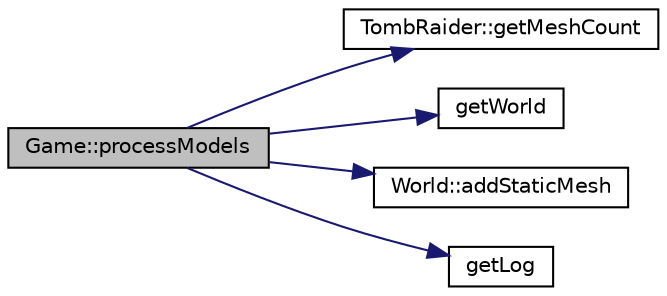 digraph "Game::processModels"
{
 // INTERACTIVE_SVG=YES
  edge [fontname="Helvetica",fontsize="10",labelfontname="Helvetica",labelfontsize="10"];
  node [fontname="Helvetica",fontsize="10",shape=record];
  rankdir="LR";
  Node1 [label="Game::processModels",height=0.2,width=0.4,color="black", fillcolor="grey75", style="filled" fontcolor="black"];
  Node1 -> Node2 [color="midnightblue",fontsize="10",style="solid",fontname="Helvetica"];
  Node2 [label="TombRaider::getMeshCount",height=0.2,width=0.4,color="black", fillcolor="white", style="filled",URL="$class_tomb_raider.html#a2d7ce61391e8e11331abb6db883ae35e",tooltip="Get SIGNED mesh count (TR encoded &lt; 0 errors) "];
  Node1 -> Node3 [color="midnightblue",fontsize="10",style="solid",fontname="Helvetica"];
  Node3 [label="getWorld",height=0.2,width=0.4,color="black", fillcolor="white", style="filled",URL="$_world_8h.html#abea1a794341f4259c16d914064e97528"];
  Node1 -> Node4 [color="midnightblue",fontsize="10",style="solid",fontname="Helvetica"];
  Node4 [label="World::addStaticMesh",height=0.2,width=0.4,color="black", fillcolor="white", style="filled",URL="$class_world.html#af7b1f95dab4306ff1916aa34ca8f19a2"];
  Node1 -> Node5 [color="midnightblue",fontsize="10",style="solid",fontname="Helvetica"];
  Node5 [label="getLog",height=0.2,width=0.4,color="black", fillcolor="white", style="filled",URL="$_log_8h.html#aa2f604b13755d77658307017af86624a"];
}
